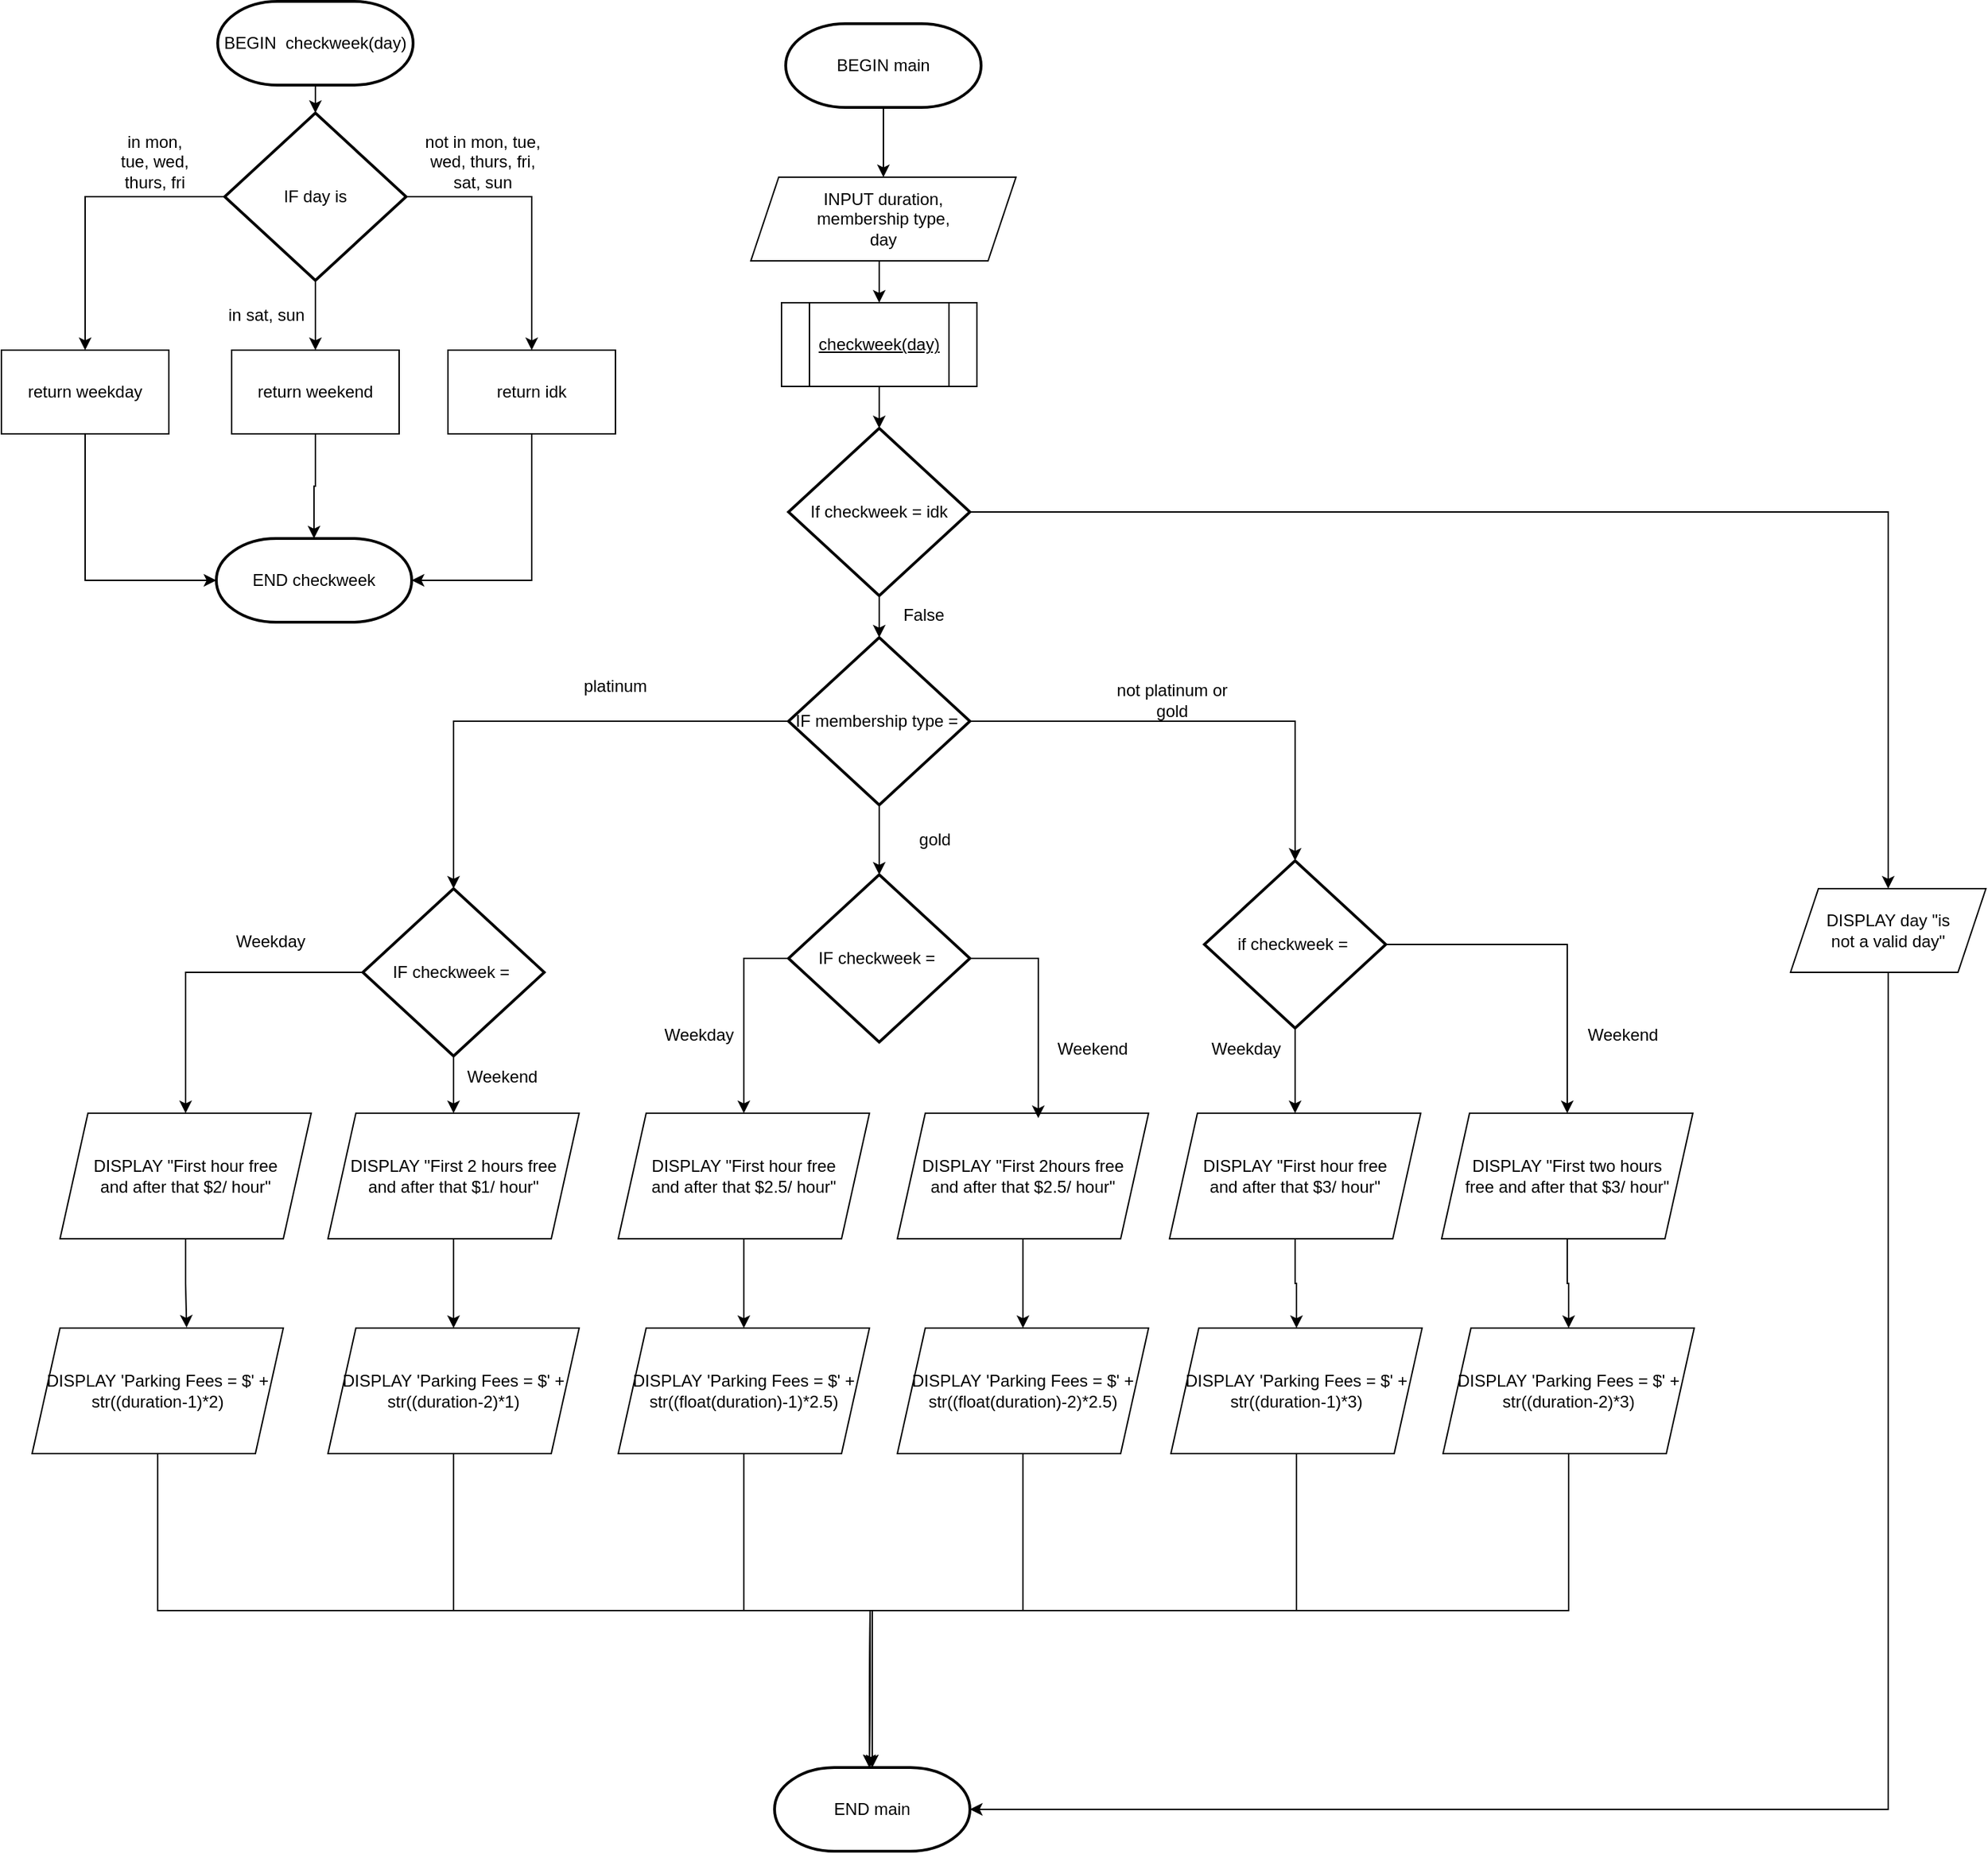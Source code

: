 <mxfile version="23.1.6" type="github">
  <diagram name="Page-1" id="jC0oegpY3QZngPecmYGD">
    <mxGraphModel dx="2545" dy="1653" grid="1" gridSize="10" guides="1" tooltips="1" connect="1" arrows="1" fold="1" page="1" pageScale="1" pageWidth="827" pageHeight="1169" math="0" shadow="0">
      <root>
        <mxCell id="0" />
        <mxCell id="1" parent="0" />
        <mxCell id="qqhGFcqV8pq6I3TWqDAr-300" style="edgeStyle=orthogonalEdgeStyle;rounded=0;orthogonalLoop=1;jettySize=auto;html=1;exitX=0.5;exitY=1;exitDx=0;exitDy=0;exitPerimeter=0;entryX=0.5;entryY=0;entryDx=0;entryDy=0;" edge="1" parent="1" source="qqhGFcqV8pq6I3TWqDAr-266" target="qqhGFcqV8pq6I3TWqDAr-267">
          <mxGeometry relative="1" as="geometry" />
        </mxCell>
        <mxCell id="qqhGFcqV8pq6I3TWqDAr-266" value="BEGIN main" style="strokeWidth=2;html=1;shape=mxgraph.flowchart.terminator;whiteSpace=wrap;rounded=0;" vertex="1" parent="1">
          <mxGeometry x="612" y="76" width="140" height="60" as="geometry" />
        </mxCell>
        <mxCell id="qqhGFcqV8pq6I3TWqDAr-307" style="edgeStyle=orthogonalEdgeStyle;rounded=0;orthogonalLoop=1;jettySize=auto;html=1;exitX=0.5;exitY=1;exitDx=0;exitDy=0;entryX=0.5;entryY=0;entryDx=0;entryDy=0;" edge="1" parent="1" source="qqhGFcqV8pq6I3TWqDAr-267" target="qqhGFcqV8pq6I3TWqDAr-304">
          <mxGeometry relative="1" as="geometry" />
        </mxCell>
        <mxCell id="qqhGFcqV8pq6I3TWqDAr-267" value="INPUT duration,&lt;br&gt;membership type,&lt;br&gt;day" style="shape=parallelogram;perimeter=parallelogramPerimeter;whiteSpace=wrap;html=1;fixedSize=1;rounded=0;" vertex="1" parent="1">
          <mxGeometry x="587" y="186" width="190" height="60" as="geometry" />
        </mxCell>
        <mxCell id="qqhGFcqV8pq6I3TWqDAr-268" value="BEGIN&amp;nbsp; checkweek(day)" style="strokeWidth=2;html=1;shape=mxgraph.flowchart.terminator;whiteSpace=wrap;rounded=0;" vertex="1" parent="1">
          <mxGeometry x="205" y="60" width="140" height="60" as="geometry" />
        </mxCell>
        <mxCell id="qqhGFcqV8pq6I3TWqDAr-279" style="edgeStyle=orthogonalEdgeStyle;rounded=0;orthogonalLoop=1;jettySize=auto;html=1;exitX=0;exitY=0.5;exitDx=0;exitDy=0;exitPerimeter=0;" edge="1" parent="1" source="qqhGFcqV8pq6I3TWqDAr-271" target="qqhGFcqV8pq6I3TWqDAr-272">
          <mxGeometry relative="1" as="geometry" />
        </mxCell>
        <mxCell id="qqhGFcqV8pq6I3TWqDAr-280" style="edgeStyle=orthogonalEdgeStyle;rounded=0;orthogonalLoop=1;jettySize=auto;html=1;exitX=0.5;exitY=1;exitDx=0;exitDy=0;exitPerimeter=0;entryX=0.5;entryY=0;entryDx=0;entryDy=0;" edge="1" parent="1" source="qqhGFcqV8pq6I3TWqDAr-271" target="qqhGFcqV8pq6I3TWqDAr-275">
          <mxGeometry relative="1" as="geometry" />
        </mxCell>
        <mxCell id="qqhGFcqV8pq6I3TWqDAr-282" style="edgeStyle=orthogonalEdgeStyle;rounded=0;orthogonalLoop=1;jettySize=auto;html=1;exitX=1;exitY=0.5;exitDx=0;exitDy=0;exitPerimeter=0;entryX=0.5;entryY=0;entryDx=0;entryDy=0;" edge="1" parent="1" source="qqhGFcqV8pq6I3TWqDAr-271" target="qqhGFcqV8pq6I3TWqDAr-274">
          <mxGeometry relative="1" as="geometry" />
        </mxCell>
        <mxCell id="qqhGFcqV8pq6I3TWqDAr-271" value="IF day is" style="strokeWidth=2;html=1;shape=mxgraph.flowchart.decision;whiteSpace=wrap;rounded=0;" vertex="1" parent="1">
          <mxGeometry x="210" y="140" width="130" height="120" as="geometry" />
        </mxCell>
        <mxCell id="qqhGFcqV8pq6I3TWqDAr-272" value="return weekday" style="rounded=0;whiteSpace=wrap;html=1;" vertex="1" parent="1">
          <mxGeometry x="50" y="310" width="120" height="60" as="geometry" />
        </mxCell>
        <mxCell id="qqhGFcqV8pq6I3TWqDAr-274" value="return idk" style="rounded=0;whiteSpace=wrap;html=1;" vertex="1" parent="1">
          <mxGeometry x="370" y="310" width="120" height="60" as="geometry" />
        </mxCell>
        <mxCell id="qqhGFcqV8pq6I3TWqDAr-285" value="" style="edgeStyle=orthogonalEdgeStyle;rounded=0;orthogonalLoop=1;jettySize=auto;html=1;" edge="1" parent="1" source="qqhGFcqV8pq6I3TWqDAr-275" target="qqhGFcqV8pq6I3TWqDAr-284">
          <mxGeometry relative="1" as="geometry" />
        </mxCell>
        <mxCell id="qqhGFcqV8pq6I3TWqDAr-275" value="return weekend" style="rounded=0;whiteSpace=wrap;html=1;" vertex="1" parent="1">
          <mxGeometry x="215" y="310" width="120" height="60" as="geometry" />
        </mxCell>
        <mxCell id="qqhGFcqV8pq6I3TWqDAr-276" value="in mon, tue, wed, thurs, fri" style="text;html=1;align=center;verticalAlign=middle;whiteSpace=wrap;rounded=0;" vertex="1" parent="1">
          <mxGeometry x="130" y="160" width="60" height="30" as="geometry" />
        </mxCell>
        <mxCell id="qqhGFcqV8pq6I3TWqDAr-277" value="in sat, sun" style="text;html=1;align=center;verticalAlign=middle;whiteSpace=wrap;rounded=0;" vertex="1" parent="1">
          <mxGeometry x="210" y="270" width="60" height="30" as="geometry" />
        </mxCell>
        <mxCell id="qqhGFcqV8pq6I3TWqDAr-281" value="not in mon, tue, wed, thurs, fri, sat, sun" style="text;html=1;align=center;verticalAlign=middle;whiteSpace=wrap;rounded=0;" vertex="1" parent="1">
          <mxGeometry x="350" y="160" width="90" height="30" as="geometry" />
        </mxCell>
        <mxCell id="qqhGFcqV8pq6I3TWqDAr-283" style="edgeStyle=orthogonalEdgeStyle;rounded=0;orthogonalLoop=1;jettySize=auto;html=1;exitX=0.5;exitY=1;exitDx=0;exitDy=0;exitPerimeter=0;entryX=0.5;entryY=0;entryDx=0;entryDy=0;entryPerimeter=0;" edge="1" parent="1" source="qqhGFcqV8pq6I3TWqDAr-268" target="qqhGFcqV8pq6I3TWqDAr-271">
          <mxGeometry relative="1" as="geometry" />
        </mxCell>
        <mxCell id="qqhGFcqV8pq6I3TWqDAr-284" value="END checkweek" style="strokeWidth=2;html=1;shape=mxgraph.flowchart.terminator;whiteSpace=wrap;rounded=0;" vertex="1" parent="1">
          <mxGeometry x="204" y="445" width="140" height="60" as="geometry" />
        </mxCell>
        <mxCell id="qqhGFcqV8pq6I3TWqDAr-286" style="edgeStyle=orthogonalEdgeStyle;rounded=0;orthogonalLoop=1;jettySize=auto;html=1;exitX=0.5;exitY=1;exitDx=0;exitDy=0;entryX=1;entryY=0.5;entryDx=0;entryDy=0;entryPerimeter=0;" edge="1" parent="1" source="qqhGFcqV8pq6I3TWqDAr-274" target="qqhGFcqV8pq6I3TWqDAr-284">
          <mxGeometry relative="1" as="geometry" />
        </mxCell>
        <mxCell id="qqhGFcqV8pq6I3TWqDAr-287" style="edgeStyle=orthogonalEdgeStyle;rounded=0;orthogonalLoop=1;jettySize=auto;html=1;exitX=0.5;exitY=1;exitDx=0;exitDy=0;entryX=0;entryY=0.5;entryDx=0;entryDy=0;entryPerimeter=0;" edge="1" parent="1" source="qqhGFcqV8pq6I3TWqDAr-272" target="qqhGFcqV8pq6I3TWqDAr-284">
          <mxGeometry relative="1" as="geometry" />
        </mxCell>
        <mxCell id="qqhGFcqV8pq6I3TWqDAr-289" value="IF membership type =&amp;nbsp;" style="strokeWidth=2;html=1;shape=mxgraph.flowchart.decision;whiteSpace=wrap;rounded=0;" vertex="1" parent="1">
          <mxGeometry x="614" y="516" width="130" height="120" as="geometry" />
        </mxCell>
        <mxCell id="qqhGFcqV8pq6I3TWqDAr-325" style="edgeStyle=orthogonalEdgeStyle;rounded=0;orthogonalLoop=1;jettySize=auto;html=1;exitX=0.5;exitY=1;exitDx=0;exitDy=0;exitPerimeter=0;entryX=0.5;entryY=0;entryDx=0;entryDy=0;" edge="1" parent="1" source="qqhGFcqV8pq6I3TWqDAr-290" target="qqhGFcqV8pq6I3TWqDAr-310">
          <mxGeometry relative="1" as="geometry" />
        </mxCell>
        <mxCell id="qqhGFcqV8pq6I3TWqDAr-326" style="edgeStyle=orthogonalEdgeStyle;rounded=0;orthogonalLoop=1;jettySize=auto;html=1;exitX=0;exitY=0.5;exitDx=0;exitDy=0;exitPerimeter=0;entryX=0.5;entryY=0;entryDx=0;entryDy=0;" edge="1" parent="1" source="qqhGFcqV8pq6I3TWqDAr-290" target="qqhGFcqV8pq6I3TWqDAr-309">
          <mxGeometry relative="1" as="geometry" />
        </mxCell>
        <mxCell id="qqhGFcqV8pq6I3TWqDAr-290" value="IF checkweek =&amp;nbsp;" style="strokeWidth=2;html=1;shape=mxgraph.flowchart.decision;whiteSpace=wrap;rounded=0;" vertex="1" parent="1">
          <mxGeometry x="309" y="696" width="130" height="120" as="geometry" />
        </mxCell>
        <mxCell id="qqhGFcqV8pq6I3TWqDAr-327" style="edgeStyle=orthogonalEdgeStyle;rounded=0;orthogonalLoop=1;jettySize=auto;html=1;exitX=0;exitY=0.5;exitDx=0;exitDy=0;exitPerimeter=0;entryX=0.5;entryY=0;entryDx=0;entryDy=0;" edge="1" parent="1" source="qqhGFcqV8pq6I3TWqDAr-291" target="qqhGFcqV8pq6I3TWqDAr-321">
          <mxGeometry relative="1" as="geometry" />
        </mxCell>
        <mxCell id="qqhGFcqV8pq6I3TWqDAr-291" value="IF checkweek =&amp;nbsp;" style="strokeWidth=2;html=1;shape=mxgraph.flowchart.decision;whiteSpace=wrap;rounded=0;" vertex="1" parent="1">
          <mxGeometry x="614" y="686" width="130" height="120" as="geometry" />
        </mxCell>
        <mxCell id="qqhGFcqV8pq6I3TWqDAr-329" style="edgeStyle=orthogonalEdgeStyle;rounded=0;orthogonalLoop=1;jettySize=auto;html=1;exitX=0.5;exitY=1;exitDx=0;exitDy=0;exitPerimeter=0;entryX=0.5;entryY=0;entryDx=0;entryDy=0;" edge="1" parent="1" source="qqhGFcqV8pq6I3TWqDAr-292" target="qqhGFcqV8pq6I3TWqDAr-323">
          <mxGeometry relative="1" as="geometry" />
        </mxCell>
        <mxCell id="qqhGFcqV8pq6I3TWqDAr-330" style="edgeStyle=orthogonalEdgeStyle;rounded=0;orthogonalLoop=1;jettySize=auto;html=1;exitX=1;exitY=0.5;exitDx=0;exitDy=0;exitPerimeter=0;entryX=0.5;entryY=0;entryDx=0;entryDy=0;" edge="1" parent="1" source="qqhGFcqV8pq6I3TWqDAr-292" target="qqhGFcqV8pq6I3TWqDAr-324">
          <mxGeometry relative="1" as="geometry" />
        </mxCell>
        <mxCell id="qqhGFcqV8pq6I3TWqDAr-292" value="if checkweek =&amp;nbsp;" style="strokeWidth=2;html=1;shape=mxgraph.flowchart.decision;whiteSpace=wrap;rounded=0;" vertex="1" parent="1">
          <mxGeometry x="912" y="676" width="130" height="120" as="geometry" />
        </mxCell>
        <mxCell id="qqhGFcqV8pq6I3TWqDAr-293" style="edgeStyle=orthogonalEdgeStyle;rounded=0;orthogonalLoop=1;jettySize=auto;html=1;exitX=0.5;exitY=1;exitDx=0;exitDy=0;exitPerimeter=0;entryX=0.5;entryY=0;entryDx=0;entryDy=0;entryPerimeter=0;" edge="1" parent="1" source="qqhGFcqV8pq6I3TWqDAr-289" target="qqhGFcqV8pq6I3TWqDAr-291">
          <mxGeometry relative="1" as="geometry" />
        </mxCell>
        <mxCell id="qqhGFcqV8pq6I3TWqDAr-294" style="edgeStyle=orthogonalEdgeStyle;rounded=0;orthogonalLoop=1;jettySize=auto;html=1;exitX=0;exitY=0.5;exitDx=0;exitDy=0;exitPerimeter=0;entryX=0.5;entryY=0;entryDx=0;entryDy=0;entryPerimeter=0;" edge="1" parent="1" source="qqhGFcqV8pq6I3TWqDAr-289" target="qqhGFcqV8pq6I3TWqDAr-290">
          <mxGeometry relative="1" as="geometry" />
        </mxCell>
        <mxCell id="qqhGFcqV8pq6I3TWqDAr-295" value="platinum" style="text;html=1;align=center;verticalAlign=middle;whiteSpace=wrap;rounded=0;" vertex="1" parent="1">
          <mxGeometry x="460" y="536" width="60" height="30" as="geometry" />
        </mxCell>
        <mxCell id="qqhGFcqV8pq6I3TWqDAr-297" value="not platinum or gold" style="text;html=1;align=center;verticalAlign=middle;whiteSpace=wrap;rounded=0;" vertex="1" parent="1">
          <mxGeometry x="839" y="546" width="100" height="30" as="geometry" />
        </mxCell>
        <mxCell id="qqhGFcqV8pq6I3TWqDAr-298" style="edgeStyle=orthogonalEdgeStyle;rounded=0;orthogonalLoop=1;jettySize=auto;html=1;exitX=1;exitY=0.5;exitDx=0;exitDy=0;exitPerimeter=0;" edge="1" parent="1" source="qqhGFcqV8pq6I3TWqDAr-289" target="qqhGFcqV8pq6I3TWqDAr-292">
          <mxGeometry relative="1" as="geometry" />
        </mxCell>
        <mxCell id="qqhGFcqV8pq6I3TWqDAr-299" value="gold" style="text;html=1;align=center;verticalAlign=middle;whiteSpace=wrap;rounded=0;" vertex="1" parent="1">
          <mxGeometry x="689" y="646" width="60" height="30" as="geometry" />
        </mxCell>
        <mxCell id="qqhGFcqV8pq6I3TWqDAr-303" value="w" style="group" vertex="1" connectable="0" parent="1">
          <mxGeometry x="609" y="276" width="140" height="60" as="geometry" />
        </mxCell>
        <mxCell id="qqhGFcqV8pq6I3TWqDAr-304" value="" style="verticalLabelPosition=bottom;verticalAlign=middle;shape=process;whiteSpace=wrap;rounded=0;size=0.14;arcSize=6;html=1;spacing=2;horizontal=0;" vertex="1" parent="qqhGFcqV8pq6I3TWqDAr-303">
          <mxGeometry width="140" height="60" as="geometry" />
        </mxCell>
        <mxCell id="qqhGFcqV8pq6I3TWqDAr-305" value="&lt;u&gt;checkweek(day)&lt;/u&gt;" style="text;html=1;strokeColor=none;fillColor=none;align=center;verticalAlign=middle;whiteSpace=wrap;rounded=0;" vertex="1" parent="qqhGFcqV8pq6I3TWqDAr-303">
          <mxGeometry x="20" y="20" width="100" height="20" as="geometry" />
        </mxCell>
        <mxCell id="qqhGFcqV8pq6I3TWqDAr-309" value="DISPLAY &quot;First hour free&lt;br&gt;and after that $2/ hour&quot;" style="shape=parallelogram;perimeter=parallelogramPerimeter;whiteSpace=wrap;html=1;fixedSize=1;rounded=0;" vertex="1" parent="1">
          <mxGeometry x="92" y="857" width="180" height="90" as="geometry" />
        </mxCell>
        <mxCell id="qqhGFcqV8pq6I3TWqDAr-343" style="edgeStyle=orthogonalEdgeStyle;rounded=0;orthogonalLoop=1;jettySize=auto;html=1;exitX=0.5;exitY=1;exitDx=0;exitDy=0;" edge="1" parent="1" source="qqhGFcqV8pq6I3TWqDAr-310" target="qqhGFcqV8pq6I3TWqDAr-332">
          <mxGeometry relative="1" as="geometry" />
        </mxCell>
        <mxCell id="qqhGFcqV8pq6I3TWqDAr-310" value="DISPLAY &quot;First 2 hours free&lt;br&gt;and after that $1/ hour&quot;" style="shape=parallelogram;perimeter=parallelogramPerimeter;whiteSpace=wrap;html=1;fixedSize=1;rounded=0;" vertex="1" parent="1">
          <mxGeometry x="284" y="857" width="180" height="90" as="geometry" />
        </mxCell>
        <mxCell id="qqhGFcqV8pq6I3TWqDAr-317" style="edgeStyle=orthogonalEdgeStyle;rounded=0;orthogonalLoop=1;jettySize=auto;html=1;exitX=1;exitY=0.5;exitDx=0;exitDy=0;exitPerimeter=0;entryX=0.5;entryY=0;entryDx=0;entryDy=0;" edge="1" parent="1" source="qqhGFcqV8pq6I3TWqDAr-312" target="qqhGFcqV8pq6I3TWqDAr-319">
          <mxGeometry relative="1" as="geometry">
            <mxPoint x="1212" y="706.0" as="targetPoint" />
          </mxGeometry>
        </mxCell>
        <mxCell id="qqhGFcqV8pq6I3TWqDAr-312" value="If checkweek = idk" style="strokeWidth=2;html=1;shape=mxgraph.flowchart.decision;whiteSpace=wrap;rounded=0;" vertex="1" parent="1">
          <mxGeometry x="614" y="366" width="130" height="120" as="geometry" />
        </mxCell>
        <mxCell id="qqhGFcqV8pq6I3TWqDAr-313" style="edgeStyle=orthogonalEdgeStyle;rounded=0;orthogonalLoop=1;jettySize=auto;html=1;exitX=0.5;exitY=1;exitDx=0;exitDy=0;exitPerimeter=0;entryX=0.5;entryY=0;entryDx=0;entryDy=0;entryPerimeter=0;" edge="1" parent="1" source="qqhGFcqV8pq6I3TWqDAr-312" target="qqhGFcqV8pq6I3TWqDAr-289">
          <mxGeometry relative="1" as="geometry" />
        </mxCell>
        <mxCell id="qqhGFcqV8pq6I3TWqDAr-314" value="False" style="text;html=1;align=center;verticalAlign=middle;whiteSpace=wrap;rounded=0;" vertex="1" parent="1">
          <mxGeometry x="681" y="485" width="60" height="30" as="geometry" />
        </mxCell>
        <mxCell id="qqhGFcqV8pq6I3TWqDAr-315" style="edgeStyle=orthogonalEdgeStyle;rounded=0;orthogonalLoop=1;jettySize=auto;html=1;exitX=0.5;exitY=1;exitDx=0;exitDy=0;entryX=0.5;entryY=0;entryDx=0;entryDy=0;entryPerimeter=0;" edge="1" parent="1" source="qqhGFcqV8pq6I3TWqDAr-304" target="qqhGFcqV8pq6I3TWqDAr-312">
          <mxGeometry relative="1" as="geometry" />
        </mxCell>
        <mxCell id="qqhGFcqV8pq6I3TWqDAr-316" value="END main" style="strokeWidth=2;html=1;shape=mxgraph.flowchart.terminator;whiteSpace=wrap;rounded=0;" vertex="1" parent="1">
          <mxGeometry x="604" y="1326" width="140" height="60" as="geometry" />
        </mxCell>
        <mxCell id="qqhGFcqV8pq6I3TWqDAr-319" value="DISPLAY day &quot;is&lt;br&gt;not a valid day&quot;" style="shape=parallelogram;perimeter=parallelogramPerimeter;whiteSpace=wrap;html=1;fixedSize=1;rounded=0;" vertex="1" parent="1">
          <mxGeometry x="1332" y="696" width="140" height="60" as="geometry" />
        </mxCell>
        <mxCell id="qqhGFcqV8pq6I3TWqDAr-320" style="edgeStyle=orthogonalEdgeStyle;rounded=0;orthogonalLoop=1;jettySize=auto;html=1;exitX=0.5;exitY=1;exitDx=0;exitDy=0;entryX=1;entryY=0.5;entryDx=0;entryDy=0;entryPerimeter=0;" edge="1" parent="1" source="qqhGFcqV8pq6I3TWqDAr-319" target="qqhGFcqV8pq6I3TWqDAr-316">
          <mxGeometry relative="1" as="geometry" />
        </mxCell>
        <mxCell id="qqhGFcqV8pq6I3TWqDAr-345" value="" style="edgeStyle=orthogonalEdgeStyle;rounded=0;orthogonalLoop=1;jettySize=auto;html=1;" edge="1" parent="1" source="qqhGFcqV8pq6I3TWqDAr-321" target="qqhGFcqV8pq6I3TWqDAr-333">
          <mxGeometry relative="1" as="geometry" />
        </mxCell>
        <mxCell id="qqhGFcqV8pq6I3TWqDAr-321" value="DISPLAY &quot;First hour free&lt;br&gt;and after that $2.5/ hour&quot;" style="shape=parallelogram;perimeter=parallelogramPerimeter;whiteSpace=wrap;html=1;fixedSize=1;rounded=0;" vertex="1" parent="1">
          <mxGeometry x="492" y="857" width="180" height="90" as="geometry" />
        </mxCell>
        <mxCell id="qqhGFcqV8pq6I3TWqDAr-346" value="" style="edgeStyle=orthogonalEdgeStyle;rounded=0;orthogonalLoop=1;jettySize=auto;html=1;" edge="1" parent="1" source="qqhGFcqV8pq6I3TWqDAr-322" target="qqhGFcqV8pq6I3TWqDAr-334">
          <mxGeometry relative="1" as="geometry" />
        </mxCell>
        <mxCell id="qqhGFcqV8pq6I3TWqDAr-322" value="DISPLAY &quot;First 2hours free&lt;br&gt;and after that $2.5/ hour&quot;" style="shape=parallelogram;perimeter=parallelogramPerimeter;whiteSpace=wrap;html=1;fixedSize=1;rounded=0;" vertex="1" parent="1">
          <mxGeometry x="692" y="857" width="180" height="90" as="geometry" />
        </mxCell>
        <mxCell id="qqhGFcqV8pq6I3TWqDAr-347" value="" style="edgeStyle=orthogonalEdgeStyle;rounded=0;orthogonalLoop=1;jettySize=auto;html=1;" edge="1" parent="1" source="qqhGFcqV8pq6I3TWqDAr-323" target="qqhGFcqV8pq6I3TWqDAr-335">
          <mxGeometry relative="1" as="geometry" />
        </mxCell>
        <mxCell id="qqhGFcqV8pq6I3TWqDAr-323" value="DISPLAY &quot;First hour free&lt;br&gt;and after that $3/ hour&quot;" style="shape=parallelogram;perimeter=parallelogramPerimeter;whiteSpace=wrap;html=1;fixedSize=1;rounded=0;" vertex="1" parent="1">
          <mxGeometry x="887" y="857" width="180" height="90" as="geometry" />
        </mxCell>
        <mxCell id="qqhGFcqV8pq6I3TWqDAr-348" value="" style="edgeStyle=orthogonalEdgeStyle;rounded=0;orthogonalLoop=1;jettySize=auto;html=1;" edge="1" parent="1" source="qqhGFcqV8pq6I3TWqDAr-324" target="qqhGFcqV8pq6I3TWqDAr-336">
          <mxGeometry relative="1" as="geometry" />
        </mxCell>
        <mxCell id="qqhGFcqV8pq6I3TWqDAr-324" value="DISPLAY &quot;First two hours&lt;br&gt;free and after that $3/ hour&quot;" style="shape=parallelogram;perimeter=parallelogramPerimeter;whiteSpace=wrap;html=1;fixedSize=1;rounded=0;" vertex="1" parent="1">
          <mxGeometry x="1082" y="857" width="180" height="90" as="geometry" />
        </mxCell>
        <mxCell id="qqhGFcqV8pq6I3TWqDAr-328" style="edgeStyle=orthogonalEdgeStyle;rounded=0;orthogonalLoop=1;jettySize=auto;html=1;exitX=1;exitY=0.5;exitDx=0;exitDy=0;exitPerimeter=0;entryX=0.561;entryY=0.039;entryDx=0;entryDy=0;entryPerimeter=0;" edge="1" parent="1" source="qqhGFcqV8pq6I3TWqDAr-291" target="qqhGFcqV8pq6I3TWqDAr-322">
          <mxGeometry relative="1" as="geometry" />
        </mxCell>
        <mxCell id="qqhGFcqV8pq6I3TWqDAr-363" style="edgeStyle=orthogonalEdgeStyle;rounded=0;orthogonalLoop=1;jettySize=auto;html=1;exitX=0.5;exitY=1;exitDx=0;exitDy=0;" edge="1" parent="1" source="qqhGFcqV8pq6I3TWqDAr-331" target="qqhGFcqV8pq6I3TWqDAr-316">
          <mxGeometry relative="1" as="geometry" />
        </mxCell>
        <mxCell id="qqhGFcqV8pq6I3TWqDAr-331" value="DISPLAY&amp;nbsp;&#39;Parking Fees = $&#39; + str((duration-1)*2)" style="shape=parallelogram;perimeter=parallelogramPerimeter;whiteSpace=wrap;html=1;fixedSize=1;rounded=0;" vertex="1" parent="1">
          <mxGeometry x="72" y="1011" width="180" height="90" as="geometry" />
        </mxCell>
        <mxCell id="qqhGFcqV8pq6I3TWqDAr-362" style="edgeStyle=orthogonalEdgeStyle;rounded=0;orthogonalLoop=1;jettySize=auto;html=1;exitX=0.5;exitY=1;exitDx=0;exitDy=0;" edge="1" parent="1" source="qqhGFcqV8pq6I3TWqDAr-332">
          <mxGeometry relative="1" as="geometry">
            <mxPoint x="672" y="1326" as="targetPoint" />
          </mxGeometry>
        </mxCell>
        <mxCell id="qqhGFcqV8pq6I3TWqDAr-332" value="DISPLAY&amp;nbsp;&#39;Parking Fees = $&#39; + str((duration-2)*1)" style="shape=parallelogram;perimeter=parallelogramPerimeter;whiteSpace=wrap;html=1;fixedSize=1;rounded=0;" vertex="1" parent="1">
          <mxGeometry x="284" y="1011" width="180" height="90" as="geometry" />
        </mxCell>
        <mxCell id="qqhGFcqV8pq6I3TWqDAr-361" style="edgeStyle=orthogonalEdgeStyle;rounded=0;orthogonalLoop=1;jettySize=auto;html=1;exitX=0.5;exitY=1;exitDx=0;exitDy=0;" edge="1" parent="1" source="qqhGFcqV8pq6I3TWqDAr-333">
          <mxGeometry relative="1" as="geometry">
            <mxPoint x="672" y="1326" as="targetPoint" />
          </mxGeometry>
        </mxCell>
        <mxCell id="qqhGFcqV8pq6I3TWqDAr-333" value="DISPLAY&amp;nbsp;&#39;Parking Fees = $&#39; + str((float(duration)-1)*2.5)" style="shape=parallelogram;perimeter=parallelogramPerimeter;whiteSpace=wrap;html=1;fixedSize=1;rounded=0;" vertex="1" parent="1">
          <mxGeometry x="492" y="1011" width="180" height="90" as="geometry" />
        </mxCell>
        <mxCell id="qqhGFcqV8pq6I3TWqDAr-360" style="edgeStyle=orthogonalEdgeStyle;rounded=0;orthogonalLoop=1;jettySize=auto;html=1;exitX=0.5;exitY=1;exitDx=0;exitDy=0;" edge="1" parent="1" source="qqhGFcqV8pq6I3TWqDAr-334">
          <mxGeometry relative="1" as="geometry">
            <mxPoint x="672" y="1326" as="targetPoint" />
          </mxGeometry>
        </mxCell>
        <mxCell id="qqhGFcqV8pq6I3TWqDAr-334" value="DISPLAY&amp;nbsp;&#39;Parking Fees = $&#39; + str((float(duration)-2)*2.5)" style="shape=parallelogram;perimeter=parallelogramPerimeter;whiteSpace=wrap;html=1;fixedSize=1;rounded=0;" vertex="1" parent="1">
          <mxGeometry x="692" y="1011" width="180" height="90" as="geometry" />
        </mxCell>
        <mxCell id="qqhGFcqV8pq6I3TWqDAr-359" style="edgeStyle=orthogonalEdgeStyle;rounded=0;orthogonalLoop=1;jettySize=auto;html=1;exitX=0.5;exitY=1;exitDx=0;exitDy=0;" edge="1" parent="1" source="qqhGFcqV8pq6I3TWqDAr-335">
          <mxGeometry relative="1" as="geometry">
            <mxPoint x="672" y="1326" as="targetPoint" />
          </mxGeometry>
        </mxCell>
        <mxCell id="qqhGFcqV8pq6I3TWqDAr-335" value="DISPLAY&amp;nbsp;&#39;Parking Fees = $&#39; + str((duration-1)*3)" style="shape=parallelogram;perimeter=parallelogramPerimeter;whiteSpace=wrap;html=1;fixedSize=1;rounded=0;" vertex="1" parent="1">
          <mxGeometry x="888" y="1011" width="180" height="90" as="geometry" />
        </mxCell>
        <mxCell id="qqhGFcqV8pq6I3TWqDAr-336" value="DISPLAY&amp;nbsp;&#39;Parking Fees = $&#39; + str((duration-2)*3)" style="shape=parallelogram;perimeter=parallelogramPerimeter;whiteSpace=wrap;html=1;fixedSize=1;rounded=0;" vertex="1" parent="1">
          <mxGeometry x="1083" y="1011" width="180" height="90" as="geometry" />
        </mxCell>
        <mxCell id="qqhGFcqV8pq6I3TWqDAr-337" style="edgeStyle=orthogonalEdgeStyle;rounded=0;orthogonalLoop=1;jettySize=auto;html=1;exitX=0.5;exitY=1;exitDx=0;exitDy=0;entryX=0.615;entryY=-0.004;entryDx=0;entryDy=0;entryPerimeter=0;" edge="1" parent="1" source="qqhGFcqV8pq6I3TWqDAr-309" target="qqhGFcqV8pq6I3TWqDAr-331">
          <mxGeometry relative="1" as="geometry" />
        </mxCell>
        <mxCell id="qqhGFcqV8pq6I3TWqDAr-349" value="Weekday" style="text;html=1;align=center;verticalAlign=middle;whiteSpace=wrap;rounded=0;" vertex="1" parent="1">
          <mxGeometry x="213" y="719" width="60" height="30" as="geometry" />
        </mxCell>
        <mxCell id="qqhGFcqV8pq6I3TWqDAr-351" value="Weekday" style="text;html=1;align=center;verticalAlign=middle;whiteSpace=wrap;rounded=0;" vertex="1" parent="1">
          <mxGeometry x="520" y="786" width="60" height="30" as="geometry" />
        </mxCell>
        <mxCell id="qqhGFcqV8pq6I3TWqDAr-352" value="Weekday" style="text;html=1;align=center;verticalAlign=middle;whiteSpace=wrap;rounded=0;" vertex="1" parent="1">
          <mxGeometry x="912" y="796" width="60" height="30" as="geometry" />
        </mxCell>
        <mxCell id="qqhGFcqV8pq6I3TWqDAr-354" value="Weekend" style="text;html=1;align=center;verticalAlign=middle;whiteSpace=wrap;rounded=0;" vertex="1" parent="1">
          <mxGeometry x="379" y="816" width="60" height="30" as="geometry" />
        </mxCell>
        <mxCell id="qqhGFcqV8pq6I3TWqDAr-355" value="Weekend" style="text;html=1;align=center;verticalAlign=middle;whiteSpace=wrap;rounded=0;" vertex="1" parent="1">
          <mxGeometry x="802" y="796" width="60" height="30" as="geometry" />
        </mxCell>
        <mxCell id="qqhGFcqV8pq6I3TWqDAr-356" value="Weekend" style="text;html=1;align=center;verticalAlign=middle;whiteSpace=wrap;rounded=0;" vertex="1" parent="1">
          <mxGeometry x="1182" y="786" width="60" height="30" as="geometry" />
        </mxCell>
        <mxCell id="qqhGFcqV8pq6I3TWqDAr-358" style="edgeStyle=orthogonalEdgeStyle;rounded=0;orthogonalLoop=1;jettySize=auto;html=1;exitX=0.5;exitY=1;exitDx=0;exitDy=0;entryX=0.5;entryY=0;entryDx=0;entryDy=0;entryPerimeter=0;" edge="1" parent="1" source="qqhGFcqV8pq6I3TWqDAr-336" target="qqhGFcqV8pq6I3TWqDAr-316">
          <mxGeometry relative="1" as="geometry" />
        </mxCell>
      </root>
    </mxGraphModel>
  </diagram>
</mxfile>
